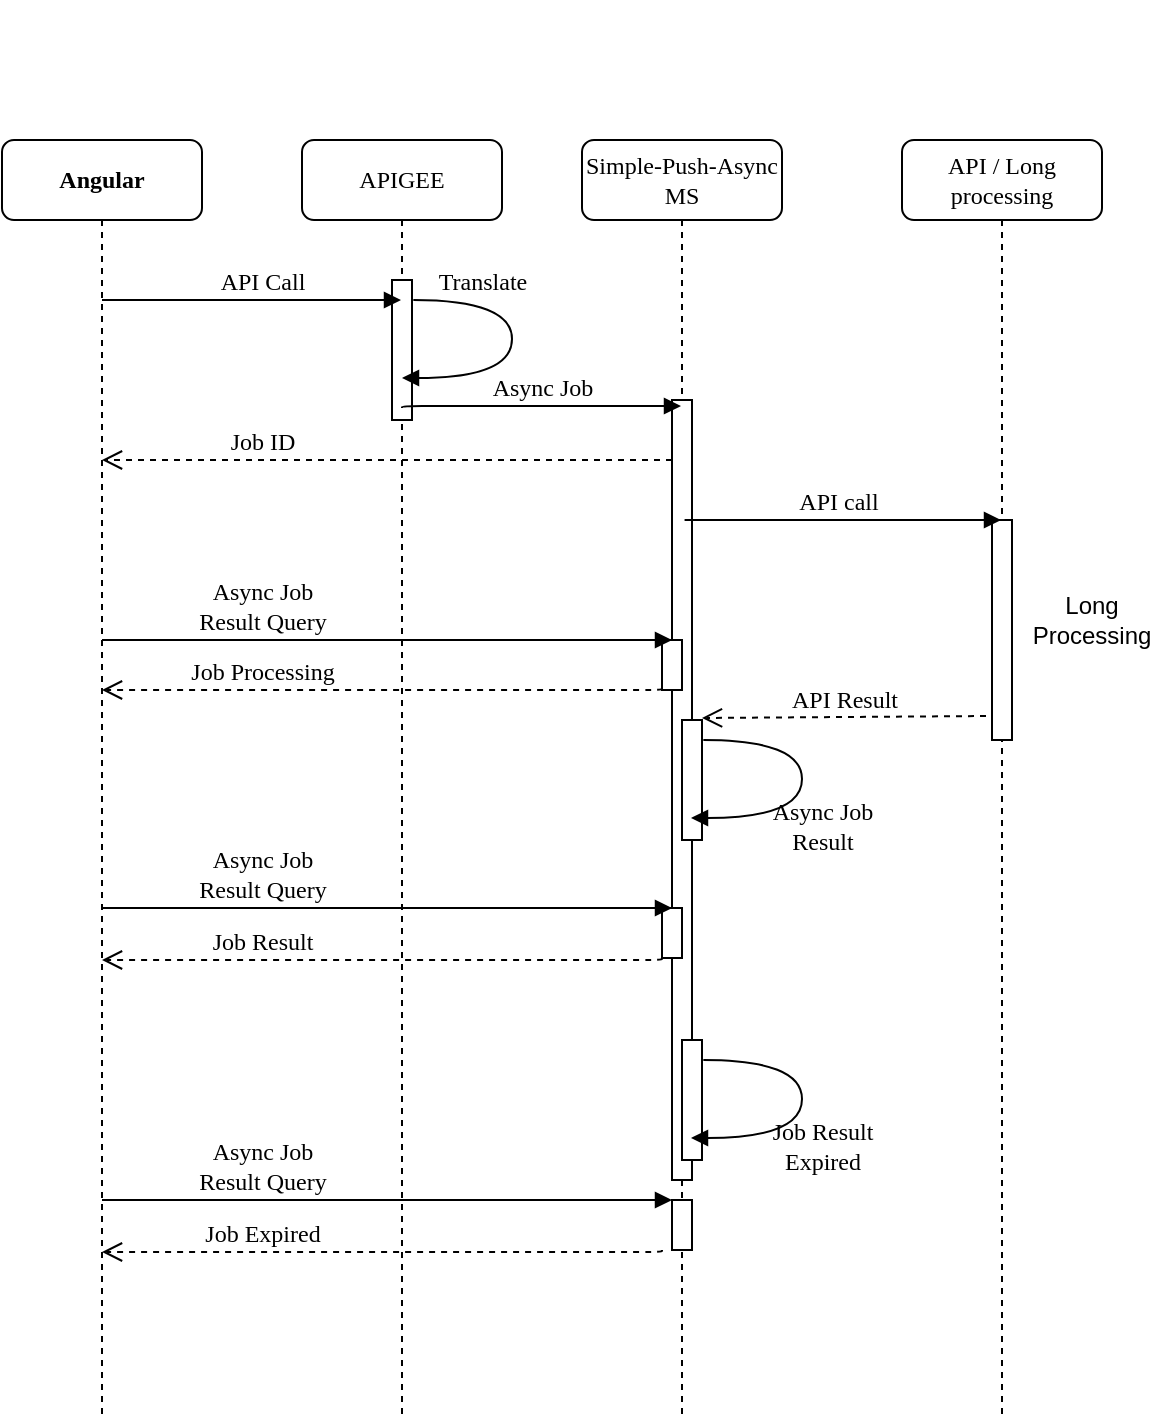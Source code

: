 <mxfile version="14.1.3" type="github" pages="2">
  <diagram name="Page-1" id="13e1069c-82ec-6db2-03f1-153e76fe0fe0">
    <mxGraphModel dx="2522" dy="791" grid="1" gridSize="10" guides="1" tooltips="1" connect="1" arrows="1" fold="1" page="1" pageScale="1" pageWidth="1100" pageHeight="850" background="#ffffff" math="0" shadow="0">
      <root>
        <mxCell id="0" />
        <mxCell id="1" parent="0" />
        <mxCell id="7baba1c4bc27f4b0-2" value="&lt;div&gt;Simple-Push-Async MS&lt;/div&gt;" style="shape=umlLifeline;perimeter=lifelinePerimeter;whiteSpace=wrap;html=1;container=1;collapsible=0;recursiveResize=0;outlineConnect=0;rounded=1;shadow=0;comic=0;labelBackgroundColor=none;strokeWidth=1;fontFamily=Verdana;fontSize=12;align=center;" parent="1" vertex="1">
          <mxGeometry x="-550" y="150" width="100" height="640" as="geometry" />
        </mxCell>
        <mxCell id="yZfTTTXvWRvX-hV6945o-7" value="" style="html=1;points=[];perimeter=orthogonalPerimeter;rounded=0;shadow=0;comic=0;labelBackgroundColor=none;strokeWidth=1;fontFamily=Verdana;fontSize=12;align=center;" parent="7baba1c4bc27f4b0-2" vertex="1">
          <mxGeometry x="45" y="130" width="10" height="390" as="geometry" />
        </mxCell>
        <mxCell id="yZfTTTXvWRvX-hV6945o-28" value="" style="html=1;points=[];perimeter=orthogonalPerimeter;rounded=0;shadow=0;comic=0;labelBackgroundColor=none;strokeWidth=1;fontFamily=Verdana;fontSize=12;align=center;" parent="7baba1c4bc27f4b0-2" vertex="1">
          <mxGeometry x="45" y="530" width="10" height="25" as="geometry" />
        </mxCell>
        <mxCell id="7baba1c4bc27f4b0-3" value="API / Long processing" style="shape=umlLifeline;perimeter=lifelinePerimeter;whiteSpace=wrap;html=1;container=1;collapsible=0;recursiveResize=0;outlineConnect=0;rounded=1;shadow=0;comic=0;labelBackgroundColor=none;strokeWidth=1;fontFamily=Verdana;fontSize=12;align=center;" parent="1" vertex="1">
          <mxGeometry x="-390" y="150" width="100" height="640" as="geometry" />
        </mxCell>
        <mxCell id="yZfTTTXvWRvX-hV6945o-12" value="" style="html=1;points=[];perimeter=orthogonalPerimeter;rounded=0;shadow=0;comic=0;labelBackgroundColor=none;strokeWidth=1;fontFamily=Verdana;fontSize=12;align=center;" parent="7baba1c4bc27f4b0-3" vertex="1">
          <mxGeometry x="45" y="190" width="10" height="110" as="geometry" />
        </mxCell>
        <mxCell id="7baba1c4bc27f4b0-8" value="&lt;div&gt;APIGEE&lt;/div&gt;" style="shape=umlLifeline;perimeter=lifelinePerimeter;whiteSpace=wrap;html=1;container=1;collapsible=0;recursiveResize=0;outlineConnect=0;rounded=1;shadow=0;comic=0;labelBackgroundColor=none;strokeWidth=1;fontFamily=Verdana;fontSize=12;align=center;" parent="1" vertex="1">
          <mxGeometry x="-690" y="150" width="100" height="640" as="geometry" />
        </mxCell>
        <mxCell id="yZfTTTXvWRvX-hV6945o-3" value="" style="html=1;points=[];perimeter=orthogonalPerimeter;rounded=0;shadow=0;comic=0;labelBackgroundColor=none;strokeWidth=1;fontFamily=Verdana;fontSize=12;align=center;" parent="7baba1c4bc27f4b0-8" vertex="1">
          <mxGeometry x="45" y="70" width="10" height="70" as="geometry" />
        </mxCell>
        <mxCell id="yZfTTTXvWRvX-hV6945o-1" value="" style="shape=image;html=1;verticalAlign=top;verticalLabelPosition=bottom;labelBackgroundColor=#ffffff;imageAspect=0;aspect=fixed;image=https://cdn4.iconfinder.com/data/icons/logos-and-brands-2/457/21_Angular_logo_logos-128.png;fontStyle=0" parent="1" vertex="1">
          <mxGeometry x="-820" y="80" width="70" height="70" as="geometry" />
        </mxCell>
        <mxCell id="yZfTTTXvWRvX-hV6945o-4" value="&lt;div&gt;Translate&lt;/div&gt;" style="html=1;verticalAlign=bottom;endArrow=block;labelBackgroundColor=none;fontFamily=Verdana;fontSize=12;elbow=vertical;edgeStyle=orthogonalEdgeStyle;curved=1;exitX=1.066;exitY=0.713;exitPerimeter=0;" parent="1" target="7baba1c4bc27f4b0-8" edge="1">
          <mxGeometry x="-0.522" relative="1" as="geometry">
            <mxPoint x="-634.34" y="230.01" as="sourcePoint" />
            <mxPoint x="-640" y="269.1" as="targetPoint" />
            <Array as="points">
              <mxPoint x="-585" y="230" />
              <mxPoint x="-585" y="269" />
            </Array>
            <mxPoint as="offset" />
          </mxGeometry>
        </mxCell>
        <mxCell id="yZfTTTXvWRvX-hV6945o-5" value="&lt;div&gt;API Call&lt;/div&gt;" style="html=1;verticalAlign=bottom;endArrow=block;labelBackgroundColor=none;fontFamily=Verdana;fontSize=12;edgeStyle=elbowEdgeStyle;elbow=vertical;" parent="1" target="7baba1c4bc27f4b0-8" edge="1">
          <mxGeometry x="0.07" relative="1" as="geometry">
            <mxPoint x="-790" y="230" as="sourcePoint" />
            <mxPoint x="-660" y="230" as="targetPoint" />
            <mxPoint as="offset" />
          </mxGeometry>
        </mxCell>
        <mxCell id="yZfTTTXvWRvX-hV6945o-6" value="Async Job" style="html=1;verticalAlign=bottom;endArrow=block;labelBackgroundColor=none;fontFamily=Verdana;fontSize=12;edgeStyle=elbowEdgeStyle;elbow=vertical;" parent="1" target="7baba1c4bc27f4b0-2" edge="1">
          <mxGeometry relative="1" as="geometry">
            <mxPoint x="-640" y="284" as="sourcePoint" />
            <mxPoint x="-530" y="283" as="targetPoint" />
            <Array as="points">
              <mxPoint x="-520" y="283" />
            </Array>
          </mxGeometry>
        </mxCell>
        <mxCell id="yZfTTTXvWRvX-hV6945o-8" value="Job ID" style="html=1;verticalAlign=bottom;endArrow=open;dashed=1;endSize=8;labelBackgroundColor=none;fontFamily=Verdana;fontSize=12;edgeStyle=elbowEdgeStyle;elbow=vertical;" parent="1" source="yZfTTTXvWRvX-hV6945o-7" edge="1">
          <mxGeometry x="0.439" relative="1" as="geometry">
            <mxPoint x="-790" y="310" as="targetPoint" />
            <Array as="points">
              <mxPoint x="-560" y="310" />
              <mxPoint x="-530" y="310" />
            </Array>
            <mxPoint as="offset" />
          </mxGeometry>
        </mxCell>
        <mxCell id="yZfTTTXvWRvX-hV6945o-11" value="API call" style="html=1;verticalAlign=bottom;endArrow=block;labelBackgroundColor=none;fontFamily=Verdana;fontSize=12;edgeStyle=elbowEdgeStyle;elbow=vertical;" parent="1" target="7baba1c4bc27f4b0-3" edge="1">
          <mxGeometry relative="1" as="geometry">
            <mxPoint x="-496" y="340" as="sourcePoint" />
            <mxPoint x="-380" y="340" as="targetPoint" />
            <Array as="points">
              <mxPoint x="-500" y="340" />
            </Array>
          </mxGeometry>
        </mxCell>
        <mxCell id="yZfTTTXvWRvX-hV6945o-16" value="&lt;div&gt;Long Processing&lt;/div&gt;" style="text;html=1;strokeColor=none;fillColor=none;align=center;verticalAlign=middle;whiteSpace=wrap;rounded=0;" parent="1" vertex="1">
          <mxGeometry x="-330" y="370" width="70" height="40" as="geometry" />
        </mxCell>
        <mxCell id="yZfTTTXvWRvX-hV6945o-17" value="" style="html=1;points=[];perimeter=orthogonalPerimeter;rounded=0;shadow=0;comic=0;labelBackgroundColor=none;strokeWidth=1;fontFamily=Verdana;fontSize=12;align=center;" parent="1" vertex="1">
          <mxGeometry x="-500" y="440" width="10" height="60" as="geometry" />
        </mxCell>
        <mxCell id="yZfTTTXvWRvX-hV6945o-18" value="&lt;div&gt;Async Job&lt;/div&gt;&lt;div&gt; Result&lt;/div&gt;" style="html=1;verticalAlign=bottom;endArrow=block;labelBackgroundColor=none;fontFamily=Verdana;fontSize=12;elbow=vertical;edgeStyle=orthogonalEdgeStyle;curved=1;exitX=1.066;exitY=0.713;exitPerimeter=0;" parent="1" edge="1">
          <mxGeometry x="0.228" y="23" relative="1" as="geometry">
            <mxPoint x="-489.34" y="450.01" as="sourcePoint" />
            <mxPoint x="-495.5" y="489" as="targetPoint" />
            <Array as="points">
              <mxPoint x="-440" y="450" />
              <mxPoint x="-440" y="489" />
            </Array>
            <mxPoint x="10" y="-2" as="offset" />
          </mxGeometry>
        </mxCell>
        <mxCell id="yZfTTTXvWRvX-hV6945o-19" value="&lt;div&gt;API Result&lt;/div&gt;" style="html=1;verticalAlign=bottom;endArrow=open;dashed=1;endSize=8;labelBackgroundColor=none;fontFamily=Verdana;fontSize=12;edgeStyle=elbowEdgeStyle;elbow=vertical;exitX=-0.3;exitY=0.891;exitDx=0;exitDy=0;exitPerimeter=0;" parent="1" source="yZfTTTXvWRvX-hV6945o-12" edge="1">
          <mxGeometry relative="1" as="geometry">
            <mxPoint x="-490" y="439" as="targetPoint" />
            <Array as="points">
              <mxPoint x="-415" y="439" />
              <mxPoint x="-385" y="439" />
            </Array>
            <mxPoint x="-360" y="439" as="sourcePoint" />
          </mxGeometry>
        </mxCell>
        <mxCell id="yZfTTTXvWRvX-hV6945o-22" value="" style="html=1;points=[];perimeter=orthogonalPerimeter;rounded=0;shadow=0;comic=0;labelBackgroundColor=none;strokeWidth=1;fontFamily=Verdana;fontSize=12;align=center;" parent="1" vertex="1">
          <mxGeometry x="-510" y="400" width="10" height="25" as="geometry" />
        </mxCell>
        <mxCell id="yZfTTTXvWRvX-hV6945o-23" value="&lt;div&gt;Job Processing&lt;/div&gt;" style="html=1;verticalAlign=bottom;endArrow=open;dashed=1;endSize=8;labelBackgroundColor=none;fontFamily=Verdana;fontSize=12;edgeStyle=elbowEdgeStyle;elbow=vertical;exitX=0;exitY=0.96;exitDx=0;exitDy=0;exitPerimeter=0;" parent="1" source="yZfTTTXvWRvX-hV6945o-22" edge="1">
          <mxGeometry x="0.431" relative="1" as="geometry">
            <mxPoint x="-790" y="425" as="targetPoint" />
            <Array as="points">
              <mxPoint x="-575" y="425" />
              <mxPoint x="-545" y="425" />
            </Array>
            <mxPoint x="-520" y="425" as="sourcePoint" />
            <mxPoint as="offset" />
          </mxGeometry>
        </mxCell>
        <mxCell id="yZfTTTXvWRvX-hV6945o-20" value="&lt;div&gt;Async Job&lt;/div&gt;&lt;div&gt;Result Query&lt;/div&gt;" style="html=1;verticalAlign=bottom;endArrow=block;labelBackgroundColor=none;fontFamily=Verdana;fontSize=12;edgeStyle=elbowEdgeStyle;elbow=vertical;entryX=0.5;entryY=0;entryDx=0;entryDy=0;entryPerimeter=0;" parent="1" target="yZfTTTXvWRvX-hV6945o-22" edge="1">
          <mxGeometry x="-0.439" relative="1" as="geometry">
            <mxPoint x="-790" y="400" as="sourcePoint" />
            <mxPoint x="-640.5" y="400" as="targetPoint" />
            <mxPoint as="offset" />
          </mxGeometry>
        </mxCell>
        <mxCell id="yZfTTTXvWRvX-hV6945o-24" value="" style="html=1;points=[];perimeter=orthogonalPerimeter;rounded=0;shadow=0;comic=0;labelBackgroundColor=none;strokeWidth=1;fontFamily=Verdana;fontSize=12;align=center;" parent="1" vertex="1">
          <mxGeometry x="-510" y="534" width="10" height="25" as="geometry" />
        </mxCell>
        <mxCell id="yZfTTTXvWRvX-hV6945o-21" value="&lt;div&gt;Async Job&lt;/div&gt;&lt;div&gt;Result Query&lt;/div&gt;" style="html=1;verticalAlign=bottom;endArrow=block;labelBackgroundColor=none;fontFamily=Verdana;fontSize=12;edgeStyle=elbowEdgeStyle;elbow=vertical;" parent="1" edge="1">
          <mxGeometry x="-0.439" relative="1" as="geometry">
            <mxPoint x="-790" y="534" as="sourcePoint" />
            <mxPoint x="-505" y="534" as="targetPoint" />
            <mxPoint as="offset" />
          </mxGeometry>
        </mxCell>
        <mxCell id="yZfTTTXvWRvX-hV6945o-25" value="&lt;div&gt;Job Result&lt;/div&gt;" style="html=1;verticalAlign=bottom;endArrow=open;dashed=1;endSize=8;labelBackgroundColor=none;fontFamily=Verdana;fontSize=12;edgeStyle=elbowEdgeStyle;elbow=vertical;exitX=0;exitY=0.96;exitDx=0;exitDy=0;exitPerimeter=0;" parent="1" edge="1">
          <mxGeometry x="0.431" relative="1" as="geometry">
            <mxPoint x="-790" y="560" as="targetPoint" />
            <Array as="points">
              <mxPoint x="-575" y="560" />
              <mxPoint x="-545" y="560" />
            </Array>
            <mxPoint x="-510" y="559" as="sourcePoint" />
            <mxPoint as="offset" />
          </mxGeometry>
        </mxCell>
        <mxCell id="yZfTTTXvWRvX-hV6945o-26" value="" style="html=1;points=[];perimeter=orthogonalPerimeter;rounded=0;shadow=0;comic=0;labelBackgroundColor=none;strokeWidth=1;fontFamily=Verdana;fontSize=12;align=center;" parent="1" vertex="1">
          <mxGeometry x="-500" y="600" width="10" height="60" as="geometry" />
        </mxCell>
        <mxCell id="yZfTTTXvWRvX-hV6945o-27" value="&lt;div&gt;Job Result&lt;/div&gt;&lt;div&gt;Expired&lt;br&gt;&lt;/div&gt;" style="html=1;verticalAlign=bottom;endArrow=block;labelBackgroundColor=none;fontFamily=Verdana;fontSize=12;elbow=vertical;edgeStyle=orthogonalEdgeStyle;curved=1;exitX=1.066;exitY=0.713;exitPerimeter=0;" parent="1" edge="1">
          <mxGeometry x="0.228" y="23" relative="1" as="geometry">
            <mxPoint x="-489.34" y="610.01" as="sourcePoint" />
            <mxPoint x="-495.5" y="649" as="targetPoint" />
            <Array as="points">
              <mxPoint x="-440" y="610" />
              <mxPoint x="-440" y="649" />
            </Array>
            <mxPoint x="10" y="-2" as="offset" />
          </mxGeometry>
        </mxCell>
        <mxCell id="yZfTTTXvWRvX-hV6945o-29" value="&lt;div&gt;Async Job&lt;/div&gt;&lt;div&gt;Result Query&lt;/div&gt;" style="html=1;verticalAlign=bottom;endArrow=block;labelBackgroundColor=none;fontFamily=Verdana;fontSize=12;edgeStyle=elbowEdgeStyle;elbow=vertical;" parent="1" edge="1">
          <mxGeometry x="-0.439" relative="1" as="geometry">
            <mxPoint x="-790" y="680" as="sourcePoint" />
            <mxPoint x="-505" y="680" as="targetPoint" />
            <mxPoint as="offset" />
          </mxGeometry>
        </mxCell>
        <mxCell id="yZfTTTXvWRvX-hV6945o-30" value="&lt;div&gt;Job Expired&lt;/div&gt;" style="html=1;verticalAlign=bottom;endArrow=open;dashed=1;endSize=8;labelBackgroundColor=none;fontFamily=Verdana;fontSize=12;edgeStyle=elbowEdgeStyle;elbow=vertical;exitX=0;exitY=0.96;exitDx=0;exitDy=0;exitPerimeter=0;" parent="1" edge="1">
          <mxGeometry x="0.431" relative="1" as="geometry">
            <mxPoint x="-790" y="706" as="targetPoint" />
            <Array as="points">
              <mxPoint x="-575" y="706" />
              <mxPoint x="-545" y="706" />
            </Array>
            <mxPoint x="-510" y="705" as="sourcePoint" />
            <mxPoint as="offset" />
          </mxGeometry>
        </mxCell>
        <mxCell id="yZfTTTXvWRvX-hV6945o-31" value="Angular" style="shape=umlLifeline;perimeter=lifelinePerimeter;whiteSpace=wrap;html=1;container=1;collapsible=0;recursiveResize=0;outlineConnect=0;rounded=1;shadow=0;comic=0;labelBackgroundColor=none;strokeWidth=1;fontFamily=Verdana;fontSize=12;align=center;fontStyle=1" parent="1" vertex="1">
          <mxGeometry x="-840" y="150" width="100" height="640" as="geometry" />
        </mxCell>
      </root>
    </mxGraphModel>
  </diagram>
  <diagram id="VRzAHBlD8TNeG6yzizkF" name="Page-2">
    <mxGraphModel dx="2272" dy="791" grid="1" gridSize="10" guides="1" tooltips="1" connect="1" arrows="1" fold="1" page="1" pageScale="1" pageWidth="850" pageHeight="1100" math="0" shadow="0">
      <root>
        <mxCell id="14N_rkgiQAVitVUOGFTN-0" />
        <mxCell id="14N_rkgiQAVitVUOGFTN-1" parent="14N_rkgiQAVitVUOGFTN-0" />
        <mxCell id="NlbeZ5rWvLAT8CP-UjML-0" value="&lt;div&gt;Simple-Push-Async MS&lt;/div&gt;" style="shape=umlLifeline;perimeter=lifelinePerimeter;whiteSpace=wrap;html=1;container=1;collapsible=0;recursiveResize=0;outlineConnect=0;rounded=1;shadow=0;comic=0;labelBackgroundColor=none;strokeWidth=1;fontFamily=Verdana;fontSize=12;align=center;" parent="14N_rkgiQAVitVUOGFTN-1" vertex="1">
          <mxGeometry x="-350" y="150" width="100" height="570" as="geometry" />
        </mxCell>
        <mxCell id="vlzh_TaCq-Ah74CDYs4r-1" value="" style="html=1;points=[];perimeter=orthogonalPerimeter;rounded=0;shadow=0;comic=0;labelBackgroundColor=none;strokeWidth=1;fontFamily=Verdana;fontSize=12;align=center;" vertex="1" parent="NlbeZ5rWvLAT8CP-UjML-0">
          <mxGeometry x="45" y="281" width="10" height="130" as="geometry" />
        </mxCell>
        <mxCell id="NlbeZ5rWvLAT8CP-UjML-5" value="&lt;div&gt;APIGEE&lt;/div&gt;" style="shape=umlLifeline;perimeter=lifelinePerimeter;whiteSpace=wrap;html=1;container=1;collapsible=0;recursiveResize=0;outlineConnect=0;rounded=1;shadow=0;comic=0;labelBackgroundColor=none;strokeWidth=1;fontFamily=Verdana;fontSize=12;align=center;" parent="14N_rkgiQAVitVUOGFTN-1" vertex="1">
          <mxGeometry x="-490" y="150" width="100" height="570" as="geometry" />
        </mxCell>
        <mxCell id="NlbeZ5rWvLAT8CP-UjML-6" value="" style="html=1;points=[];perimeter=orthogonalPerimeter;rounded=0;shadow=0;comic=0;labelBackgroundColor=none;strokeWidth=1;fontFamily=Verdana;fontSize=12;align=center;" parent="NlbeZ5rWvLAT8CP-UjML-5" vertex="1">
          <mxGeometry x="45" y="70" width="10" height="40" as="geometry" />
        </mxCell>
        <mxCell id="_vFR02s0-sqTh7nYthZ2-0" value="" style="html=1;points=[];perimeter=orthogonalPerimeter;rounded=0;shadow=0;comic=0;labelBackgroundColor=none;strokeWidth=1;fontFamily=Verdana;fontSize=12;align=center;" vertex="1" parent="NlbeZ5rWvLAT8CP-UjML-5">
          <mxGeometry x="45" y="271" width="10" height="40" as="geometry" />
        </mxCell>
        <mxCell id="NlbeZ5rWvLAT8CP-UjML-36" value="" style="html=1;points=[];perimeter=orthogonalPerimeter;rounded=0;shadow=0;comic=0;labelBackgroundColor=none;strokeWidth=1;fontFamily=Verdana;fontSize=12;align=center;" parent="NlbeZ5rWvLAT8CP-UjML-5" vertex="1">
          <mxGeometry x="45" y="463" width="10" height="40" as="geometry" />
        </mxCell>
        <mxCell id="NlbeZ5rWvLAT8CP-UjML-7" value="" style="shape=image;html=1;verticalAlign=top;verticalLabelPosition=bottom;labelBackgroundColor=#ffffff;imageAspect=0;aspect=fixed;image=https://cdn4.iconfinder.com/data/icons/logos-and-brands-2/457/21_Angular_logo_logos-128.png;fontStyle=0" parent="14N_rkgiQAVitVUOGFTN-1" vertex="1">
          <mxGeometry x="-620" y="80" width="70" height="70" as="geometry" />
        </mxCell>
        <mxCell id="NlbeZ5rWvLAT8CP-UjML-9" value="Login" style="html=1;verticalAlign=bottom;endArrow=block;labelBackgroundColor=none;fontFamily=Verdana;fontSize=12;edgeStyle=elbowEdgeStyle;elbow=vertical;" parent="14N_rkgiQAVitVUOGFTN-1" target="NlbeZ5rWvLAT8CP-UjML-5" edge="1">
          <mxGeometry x="0.07" relative="1" as="geometry">
            <mxPoint x="-590" y="230" as="sourcePoint" />
            <mxPoint x="-460" y="230" as="targetPoint" />
            <mxPoint as="offset" />
          </mxGeometry>
        </mxCell>
        <mxCell id="NlbeZ5rWvLAT8CP-UjML-27" value="Angular" style="shape=umlLifeline;perimeter=lifelinePerimeter;whiteSpace=wrap;html=1;container=1;collapsible=0;recursiveResize=0;outlineConnect=0;rounded=1;shadow=0;comic=0;labelBackgroundColor=none;strokeWidth=1;fontFamily=Verdana;fontSize=12;align=center;fontStyle=1" parent="14N_rkgiQAVitVUOGFTN-1" vertex="1">
          <mxGeometry x="-640" y="150" width="100" height="570" as="geometry" />
        </mxCell>
        <mxCell id="NlbeZ5rWvLAT8CP-UjML-30" value="" style="html=1;points=[];perimeter=orthogonalPerimeter;rounded=0;shadow=0;comic=0;labelBackgroundColor=none;strokeWidth=1;fontFamily=Verdana;fontSize=12;align=center;" parent="NlbeZ5rWvLAT8CP-UjML-27" vertex="1">
          <mxGeometry x="45" y="95" width="10" height="445" as="geometry" />
        </mxCell>
        <mxCell id="NlbeZ5rWvLAT8CP-UjML-39" value="" style="html=1;points=[];perimeter=orthogonalPerimeter;rounded=0;shadow=0;comic=0;labelBackgroundColor=none;strokeWidth=1;fontFamily=Verdana;fontSize=12;align=center;" parent="NlbeZ5rWvLAT8CP-UjML-27" vertex="1">
          <mxGeometry x="50" y="493" width="10" height="40" as="geometry" />
        </mxCell>
        <mxCell id="NlbeZ5rWvLAT8CP-UjML-28" value="SOCKET.IO" style="shape=note;strokeWidth=2;fontSize=14;size=20;whiteSpace=wrap;html=1;fillColor=#fff2cc;strokeColor=#d6b656;fontStyle=1" parent="14N_rkgiQAVitVUOGFTN-1" vertex="1">
          <mxGeometry x="-362.5" y="97.5" width="125" height="35" as="geometry" />
        </mxCell>
        <mxCell id="NlbeZ5rWvLAT8CP-UjML-29" value="Success" style="html=1;verticalAlign=bottom;endArrow=open;dashed=1;endSize=8;labelBackgroundColor=none;fontFamily=Verdana;fontSize=12;edgeStyle=elbowEdgeStyle;elbow=vertical;" parent="14N_rkgiQAVitVUOGFTN-1" edge="1">
          <mxGeometry relative="1" as="geometry">
            <mxPoint x="-590" y="250" as="targetPoint" />
            <Array as="points" />
            <mxPoint as="offset" />
            <mxPoint x="-440" y="250" as="sourcePoint" />
          </mxGeometry>
        </mxCell>
        <mxCell id="NlbeZ5rWvLAT8CP-UjML-31" value="&lt;div&gt;Socket Connect&lt;br&gt;&lt;/div&gt;&lt;div&gt;&lt;font face=&quot;Courier New&quot;&gt;/session&lt;/font&gt;&lt;br&gt;&lt;/div&gt;" style="html=1;verticalAlign=bottom;endArrow=block;labelBackgroundColor=none;fontFamily=Verdana;fontSize=12;edgeStyle=elbowEdgeStyle;elbow=vertical;align=left;exitX=1.2;exitY=0.133;exitDx=0;exitDy=0;exitPerimeter=0;" parent="14N_rkgiQAVitVUOGFTN-1" edge="1" target="NlbeZ5rWvLAT8CP-UjML-0" source="NlbeZ5rWvLAT8CP-UjML-30">
          <mxGeometry x="-0.836" relative="1" as="geometry">
            <mxPoint x="-540" y="300" as="sourcePoint" />
            <mxPoint x="-300.5" y="300" as="targetPoint" />
            <Array as="points" />
            <mxPoint as="offset" />
          </mxGeometry>
        </mxCell>
        <mxCell id="NlbeZ5rWvLAT8CP-UjML-32" value="&lt;div align=&quot;left&quot;&gt;Socket Subscribe&lt;/div&gt;&lt;div align=&quot;left&quot;&gt;&lt;font face=&quot;Courier New&quot;&gt;&amp;lt;orgid&amp;gt;/&amp;lt;username&amp;gt;/&amp;lt;session-id&amp;gt;&lt;/font&gt;&lt;br&gt;&lt;/div&gt;" style="html=1;verticalAlign=bottom;endArrow=block;labelBackgroundColor=none;fontFamily=Verdana;fontSize=12;edgeStyle=elbowEdgeStyle;elbow=vertical;align=left;exitX=1;exitY=0.24;exitDx=0;exitDy=0;exitPerimeter=0;" parent="14N_rkgiQAVitVUOGFTN-1" edge="1" target="NlbeZ5rWvLAT8CP-UjML-0" source="NlbeZ5rWvLAT8CP-UjML-30">
          <mxGeometry x="-0.823" relative="1" as="geometry">
            <mxPoint x="-580" y="350" as="sourcePoint" />
            <mxPoint x="-320" y="350" as="targetPoint" />
            <Array as="points" />
            <mxPoint as="offset" />
          </mxGeometry>
        </mxCell>
        <mxCell id="NlbeZ5rWvLAT8CP-UjML-33" value="" style="html=1;points=[];perimeter=orthogonalPerimeter;rounded=0;shadow=0;comic=0;labelBackgroundColor=none;strokeWidth=1;fontFamily=Verdana;fontSize=12;align=center;" parent="14N_rkgiQAVitVUOGFTN-1" vertex="1">
          <mxGeometry x="-300" y="511" width="10" height="46" as="geometry" />
        </mxCell>
        <mxCell id="NlbeZ5rWvLAT8CP-UjML-34" value="&lt;div&gt;Async Job&lt;/div&gt;&lt;div&gt;Result Ready&lt;br&gt;&lt;/div&gt;" style="html=1;verticalAlign=bottom;endArrow=block;labelBackgroundColor=none;fontFamily=Verdana;fontSize=12;elbow=vertical;edgeStyle=orthogonalEdgeStyle;curved=1;align=left;exitX=1;exitY=0.239;exitDx=0;exitDy=0;exitPerimeter=0;entryX=1.2;entryY=0.891;entryDx=0;entryDy=0;entryPerimeter=0;" parent="14N_rkgiQAVitVUOGFTN-1" edge="1" target="NlbeZ5rWvLAT8CP-UjML-33" source="NlbeZ5rWvLAT8CP-UjML-33">
          <mxGeometry x="1" y="39" relative="1" as="geometry">
            <mxPoint x="-150" y="471" as="sourcePoint" />
            <mxPoint x="-170" y="591" as="targetPoint" />
            <Array as="points">
              <mxPoint x="-245" y="522" />
              <mxPoint x="-245" y="551" />
            </Array>
            <mxPoint x="-1" as="offset" />
          </mxGeometry>
        </mxCell>
        <mxCell id="NlbeZ5rWvLAT8CP-UjML-35" value="&lt;div&gt;Socket Notify&lt;/div&gt;&lt;div&gt;&lt;font face=&quot;Courier New&quot;&gt;&amp;lt;orgid&amp;gt;/&amp;lt;username&amp;gt;/&amp;lt;session-id&amp;gt;&lt;/font&gt;&lt;/div&gt;" style="html=1;verticalAlign=bottom;endArrow=open;dashed=1;endSize=8;labelBackgroundColor=none;fontFamily=Verdana;fontSize=12;edgeStyle=elbowEdgeStyle;elbow=vertical;align=left;" parent="14N_rkgiQAVitVUOGFTN-1" edge="1">
          <mxGeometry x="0.825" relative="1" as="geometry">
            <mxPoint x="-585" y="557" as="targetPoint" />
            <Array as="points">
              <mxPoint x="-355" y="557" />
              <mxPoint x="-325" y="557" />
            </Array>
            <mxPoint as="offset" />
            <mxPoint x="-300" y="557" as="sourcePoint" />
          </mxGeometry>
        </mxCell>
        <mxCell id="NlbeZ5rWvLAT8CP-UjML-37" value="Logout" style="html=1;verticalAlign=bottom;endArrow=block;labelBackgroundColor=none;fontFamily=Verdana;fontSize=12;edgeStyle=elbowEdgeStyle;elbow=vertical;" parent="14N_rkgiQAVitVUOGFTN-1" edge="1" target="NlbeZ5rWvLAT8CP-UjML-36" source="NlbeZ5rWvLAT8CP-UjML-30">
          <mxGeometry x="0.07" relative="1" as="geometry">
            <mxPoint x="-560" y="623" as="sourcePoint" />
            <mxPoint x="-460" y="625" as="targetPoint" />
            <mxPoint as="offset" />
            <Array as="points">
              <mxPoint x="-510" y="620" />
            </Array>
          </mxGeometry>
        </mxCell>
        <mxCell id="NlbeZ5rWvLAT8CP-UjML-38" value="Success" style="html=1;verticalAlign=bottom;endArrow=open;dashed=1;endSize=8;labelBackgroundColor=none;fontFamily=Verdana;fontSize=12;edgeStyle=elbowEdgeStyle;elbow=vertical;" parent="14N_rkgiQAVitVUOGFTN-1" edge="1" target="NlbeZ5rWvLAT8CP-UjML-39" source="NlbeZ5rWvLAT8CP-UjML-36">
          <mxGeometry relative="1" as="geometry">
            <mxPoint x="-578" y="643" as="targetPoint" />
            <Array as="points" />
            <mxPoint as="offset" />
            <mxPoint x="-450" y="643" as="sourcePoint" />
          </mxGeometry>
        </mxCell>
        <mxCell id="NlbeZ5rWvLAT8CP-UjML-40" value="&lt;div&gt;Socket Disconnect&lt;/div&gt;" style="html=1;verticalAlign=bottom;endArrow=block;labelBackgroundColor=none;fontFamily=Verdana;fontSize=12;edgeStyle=elbowEdgeStyle;elbow=vertical;align=left;" parent="14N_rkgiQAVitVUOGFTN-1" edge="1">
          <mxGeometry x="-0.787" relative="1" as="geometry">
            <mxPoint x="-580.25" y="683" as="sourcePoint" />
            <mxPoint x="-300" y="682" as="targetPoint" />
            <Array as="points">
              <mxPoint x="-460.25" y="682" />
            </Array>
            <mxPoint as="offset" />
          </mxGeometry>
        </mxCell>
        <mxCell id="_vFR02s0-sqTh7nYthZ2-1" value="&lt;div&gt;API / Async Job&lt;/div&gt;&lt;div&gt;&lt;font style=&quot;font-size: 12px&quot; face=&quot;Courier New&quot;&gt;Push ID : &amp;lt;orgid&amp;gt;/&amp;lt;username&amp;gt;/&amp;lt;session-id&amp;gt;&lt;/font&gt;&lt;/div&gt;" style="html=1;verticalAlign=bottom;endArrow=block;labelBackgroundColor=none;fontFamily=Verdana;fontSize=12;edgeStyle=elbowEdgeStyle;elbow=vertical;align=left;" edge="1" parent="14N_rkgiQAVitVUOGFTN-1">
          <mxGeometry x="-0.647" relative="1" as="geometry">
            <mxPoint x="-584.75" y="422" as="sourcePoint" />
            <mxPoint x="-440" y="421" as="targetPoint" />
            <Array as="points">
              <mxPoint x="-464.75" y="421" />
            </Array>
            <mxPoint as="offset" />
          </mxGeometry>
        </mxCell>
        <mxCell id="_vFR02s0-sqTh7nYthZ2-2" value="Async Job" style="html=1;verticalAlign=bottom;endArrow=block;labelBackgroundColor=none;fontFamily=Verdana;fontSize=12;edgeStyle=elbowEdgeStyle;elbow=vertical;align=left;" edge="1" parent="14N_rkgiQAVitVUOGFTN-1">
          <mxGeometry x="-0.791" y="-20" relative="1" as="geometry">
            <mxPoint x="-433" y="432" as="sourcePoint" />
            <mxPoint x="-300" y="431" as="targetPoint" />
            <Array as="points">
              <mxPoint x="-313" y="431" />
            </Array>
            <mxPoint as="offset" />
          </mxGeometry>
        </mxCell>
        <mxCell id="vlzh_TaCq-Ah74CDYs4r-0" value="Job ID" style="html=1;verticalAlign=bottom;endArrow=open;dashed=1;endSize=8;labelBackgroundColor=none;fontFamily=Verdana;fontSize=12;edgeStyle=elbowEdgeStyle;elbow=vertical;align=left;" edge="1" parent="14N_rkgiQAVitVUOGFTN-1" source="vlzh_TaCq-Ah74CDYs4r-1">
          <mxGeometry x="0.825" y="20" relative="1" as="geometry">
            <mxPoint x="-585" y="461" as="targetPoint" />
            <Array as="points" />
            <mxPoint as="offset" />
            <mxPoint x="-320" y="461" as="sourcePoint" />
          </mxGeometry>
        </mxCell>
      </root>
    </mxGraphModel>
  </diagram>
</mxfile>
